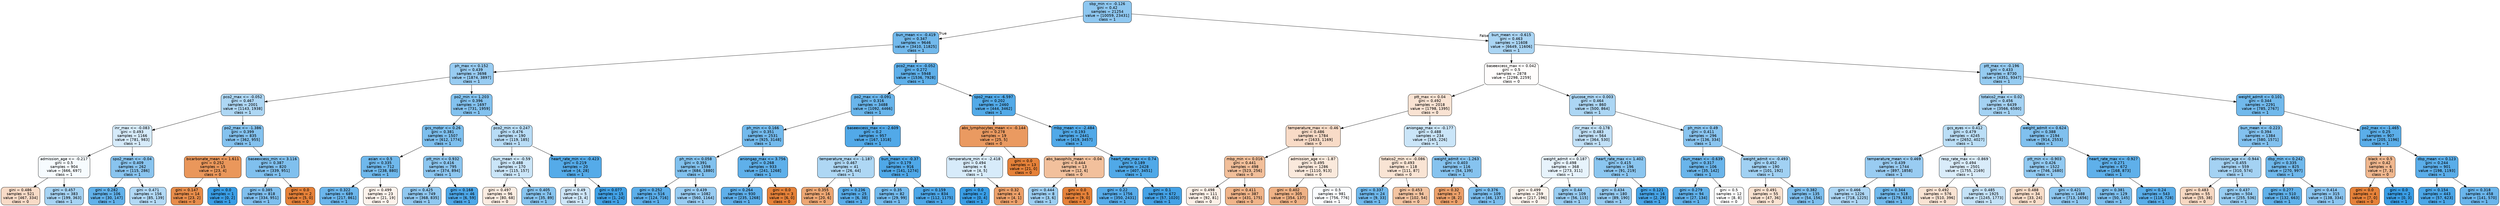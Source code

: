 digraph Tree {
node [shape=box, style="filled, rounded", color="black", fontname="helvetica"] ;
edge [fontname="helvetica"] ;
0 [label="sbp_min <= -0.126\ngini = 0.42\nsamples = 21254\nvalue = [10059, 23431]\nclass = 1", fillcolor="#8ec7f0"] ;
1 [label="bun_mean <= -0.419\ngini = 0.347\nsamples = 9646\nvalue = [3410, 11825]\nclass = 1", fillcolor="#72b9ec"] ;
0 -> 1 [labeldistance=2.5, labelangle=45, headlabel="True"] ;
2 [label="ph_max <= 0.152\ngini = 0.439\nsamples = 3698\nvalue = [1874, 3897]\nclass = 1", fillcolor="#98ccf2"] ;
1 -> 2 ;
3 [label="pco2_max <= -0.052\ngini = 0.467\nsamples = 2001\nvalue = [1143, 1938]\nclass = 1", fillcolor="#aed7f4"] ;
2 -> 3 ;
4 [label="inr_max <= -0.083\ngini = 0.493\nsamples = 1166\nvalue = [781, 983]\nclass = 1", fillcolor="#d6ebfa"] ;
3 -> 4 ;
5 [label="admission_age <= -0.217\ngini = 0.5\nsamples = 904\nvalue = [666, 697]\nclass = 1", fillcolor="#f6fbfe"] ;
4 -> 5 ;
6 [label="gini = 0.486\nsamples = 521\nvalue = [467, 334]\nclass = 0", fillcolor="#f8dbc7"] ;
5 -> 6 ;
7 [label="gini = 0.457\nsamples = 383\nvalue = [199, 363]\nclass = 1", fillcolor="#a6d3f3"] ;
5 -> 7 ;
8 [label="spo2_mean <= -0.04\ngini = 0.409\nsamples = 262\nvalue = [115, 286]\nclass = 1", fillcolor="#89c4ef"] ;
4 -> 8 ;
9 [label="gini = 0.282\nsamples = 106\nvalue = [30, 147]\nclass = 1", fillcolor="#61b1ea"] ;
8 -> 9 ;
10 [label="gini = 0.471\nsamples = 156\nvalue = [85, 139]\nclass = 1", fillcolor="#b2d9f5"] ;
8 -> 10 ;
11 [label="po2_max <= -1.386\ngini = 0.399\nsamples = 835\nvalue = [362, 955]\nclass = 1", fillcolor="#84c2ef"] ;
3 -> 11 ;
12 [label="bicarbonate_mean <= 1.611\ngini = 0.252\nsamples = 15\nvalue = [23, 4]\nclass = 0", fillcolor="#ea975b"] ;
11 -> 12 ;
13 [label="gini = 0.147\nsamples = 14\nvalue = [23, 2]\nclass = 0", fillcolor="#e78c4a"] ;
12 -> 13 ;
14 [label="gini = 0.0\nsamples = 1\nvalue = [0, 2]\nclass = 1", fillcolor="#399de5"] ;
12 -> 14 ;
15 [label="baseexcess_min <= 3.116\ngini = 0.387\nsamples = 820\nvalue = [339, 951]\nclass = 1", fillcolor="#80c0ee"] ;
11 -> 15 ;
16 [label="gini = 0.385\nsamples = 818\nvalue = [334, 951]\nclass = 1", fillcolor="#7fbfee"] ;
15 -> 16 ;
17 [label="gini = 0.0\nsamples = 2\nvalue = [5, 0]\nclass = 0", fillcolor="#e58139"] ;
15 -> 17 ;
18 [label="po2_min <= 1.203\ngini = 0.396\nsamples = 1697\nvalue = [731, 1959]\nclass = 1", fillcolor="#83c2ef"] ;
2 -> 18 ;
19 [label="gcs_motor <= 0.26\ngini = 0.381\nsamples = 1507\nvalue = [612, 1774]\nclass = 1", fillcolor="#7dbfee"] ;
18 -> 19 ;
20 [label="asian <= 0.5\ngini = 0.335\nsamples = 712\nvalue = [238, 880]\nclass = 1", fillcolor="#6fb8ec"] ;
19 -> 20 ;
21 [label="gini = 0.322\nsamples = 689\nvalue = [217, 861]\nclass = 1", fillcolor="#6bb6ec"] ;
20 -> 21 ;
22 [label="gini = 0.499\nsamples = 23\nvalue = [21, 19]\nclass = 0", fillcolor="#fdf3ec"] ;
20 -> 22 ;
23 [label="ptt_min <= 0.932\ngini = 0.416\nsamples = 795\nvalue = [374, 894]\nclass = 1", fillcolor="#8cc6f0"] ;
19 -> 23 ;
24 [label="gini = 0.425\nsamples = 749\nvalue = [368, 835]\nclass = 1", fillcolor="#90c8f0"] ;
23 -> 24 ;
25 [label="gini = 0.168\nsamples = 46\nvalue = [6, 59]\nclass = 1", fillcolor="#4da7e8"] ;
23 -> 25 ;
26 [label="pco2_min <= 0.247\ngini = 0.476\nsamples = 190\nvalue = [119, 185]\nclass = 1", fillcolor="#b8dcf6"] ;
18 -> 26 ;
27 [label="bun_mean <= -0.59\ngini = 0.488\nsamples = 170\nvalue = [115, 157]\nclass = 1", fillcolor="#cae5f8"] ;
26 -> 27 ;
28 [label="gini = 0.497\nsamples = 96\nvalue = [80, 68]\nclass = 0", fillcolor="#fbece1"] ;
27 -> 28 ;
29 [label="gini = 0.405\nsamples = 74\nvalue = [35, 89]\nclass = 1", fillcolor="#87c4ef"] ;
27 -> 29 ;
30 [label="heart_rate_min <= -0.423\ngini = 0.219\nsamples = 20\nvalue = [4, 28]\nclass = 1", fillcolor="#55abe9"] ;
26 -> 30 ;
31 [label="gini = 0.49\nsamples = 5\nvalue = [3, 4]\nclass = 1", fillcolor="#cee6f8"] ;
30 -> 31 ;
32 [label="gini = 0.077\nsamples = 15\nvalue = [1, 24]\nclass = 1", fillcolor="#41a1e6"] ;
30 -> 32 ;
33 [label="pco2_max <= -0.052\ngini = 0.272\nsamples = 5948\nvalue = [1536, 7928]\nclass = 1", fillcolor="#5fb0ea"] ;
1 -> 33 ;
34 [label="po2_max <= -0.091\ngini = 0.316\nsamples = 3488\nvalue = [1092, 4466]\nclass = 1", fillcolor="#69b5eb"] ;
33 -> 34 ;
35 [label="ph_min <= 0.166\ngini = 0.351\nsamples = 2531\nvalue = [925, 3148]\nclass = 1", fillcolor="#73baed"] ;
34 -> 35 ;
36 [label="ph_min <= 0.058\ngini = 0.391\nsamples = 1598\nvalue = [684, 1880]\nclass = 1", fillcolor="#81c1ee"] ;
35 -> 36 ;
37 [label="gini = 0.252\nsamples = 516\nvalue = [124, 716]\nclass = 1", fillcolor="#5baeea"] ;
36 -> 37 ;
38 [label="gini = 0.439\nsamples = 1082\nvalue = [560, 1164]\nclass = 1", fillcolor="#98ccf2"] ;
36 -> 38 ;
39 [label="aniongap_max <= 3.756\ngini = 0.268\nsamples = 933\nvalue = [241, 1268]\nclass = 1", fillcolor="#5fb0ea"] ;
35 -> 39 ;
40 [label="gini = 0.264\nsamples = 930\nvalue = [235, 1268]\nclass = 1", fillcolor="#5eafea"] ;
39 -> 40 ;
41 [label="gini = 0.0\nsamples = 3\nvalue = [6, 0]\nclass = 0", fillcolor="#e58139"] ;
39 -> 41 ;
42 [label="baseexcess_max <= -2.609\ngini = 0.2\nsamples = 957\nvalue = [167, 1318]\nclass = 1", fillcolor="#52a9e8"] ;
34 -> 42 ;
43 [label="temperature_max <= -1.187\ngini = 0.467\nsamples = 41\nvalue = [26, 44]\nclass = 1", fillcolor="#aed7f4"] ;
42 -> 43 ;
44 [label="gini = 0.355\nsamples = 16\nvalue = [20, 6]\nclass = 0", fillcolor="#eda774"] ;
43 -> 44 ;
45 [label="gini = 0.236\nsamples = 25\nvalue = [6, 38]\nclass = 1", fillcolor="#58ace9"] ;
43 -> 45 ;
46 [label="bun_mean <= -0.37\ngini = 0.179\nsamples = 916\nvalue = [141, 1274]\nclass = 1", fillcolor="#4fa8e8"] ;
42 -> 46 ;
47 [label="gini = 0.35\nsamples = 82\nvalue = [29, 99]\nclass = 1", fillcolor="#73baed"] ;
46 -> 47 ;
48 [label="gini = 0.159\nsamples = 834\nvalue = [112, 1175]\nclass = 1", fillcolor="#4ca6e7"] ;
46 -> 48 ;
49 [label="spo2_max <= -6.597\ngini = 0.202\nsamples = 2460\nvalue = [444, 3462]\nclass = 1", fillcolor="#52aae8"] ;
33 -> 49 ;
50 [label="abs_lymphocytes_mean <= -0.144\ngini = 0.278\nsamples = 19\nvalue = [25, 5]\nclass = 0", fillcolor="#ea9a61"] ;
49 -> 50 ;
51 [label="temperature_min <= -2.418\ngini = 0.494\nsamples = 6\nvalue = [4, 5]\nclass = 1", fillcolor="#d7ebfa"] ;
50 -> 51 ;
52 [label="gini = 0.0\nsamples = 2\nvalue = [0, 4]\nclass = 1", fillcolor="#399de5"] ;
51 -> 52 ;
53 [label="gini = 0.32\nsamples = 4\nvalue = [4, 1]\nclass = 0", fillcolor="#eca06a"] ;
51 -> 53 ;
54 [label="gini = 0.0\nsamples = 13\nvalue = [21, 0]\nclass = 0", fillcolor="#e58139"] ;
50 -> 54 ;
55 [label="mbp_mean <= -2.484\ngini = 0.193\nsamples = 2441\nvalue = [419, 3457]\nclass = 1", fillcolor="#51a9e8"] ;
49 -> 55 ;
56 [label="abs_basophils_mean <= -0.04\ngini = 0.444\nsamples = 13\nvalue = [12, 6]\nclass = 0", fillcolor="#f2c09c"] ;
55 -> 56 ;
57 [label="gini = 0.444\nsamples = 8\nvalue = [3, 6]\nclass = 1", fillcolor="#9ccef2"] ;
56 -> 57 ;
58 [label="gini = 0.0\nsamples = 5\nvalue = [9, 0]\nclass = 0", fillcolor="#e58139"] ;
56 -> 58 ;
59 [label="heart_rate_max <= 0.74\ngini = 0.189\nsamples = 2428\nvalue = [407, 3451]\nclass = 1", fillcolor="#50a9e8"] ;
55 -> 59 ;
60 [label="gini = 0.22\nsamples = 1756\nvalue = [350, 2431]\nclass = 1", fillcolor="#56abe9"] ;
59 -> 60 ;
61 [label="gini = 0.1\nsamples = 672\nvalue = [57, 1020]\nclass = 1", fillcolor="#44a2e6"] ;
59 -> 61 ;
62 [label="bun_mean <= -0.615\ngini = 0.463\nsamples = 11608\nvalue = [6649, 11606]\nclass = 1", fillcolor="#aad5f4"] ;
0 -> 62 [labeldistance=2.5, labelangle=-45, headlabel="False"] ;
63 [label="baseexcess_max <= 0.042\ngini = 0.5\nsamples = 2878\nvalue = [2298, 2259]\nclass = 0", fillcolor="#fffdfc"] ;
62 -> 63 ;
64 [label="ptt_max <= 0.04\ngini = 0.492\nsamples = 2018\nvalue = [1798, 1395]\nclass = 0", fillcolor="#f9e3d3"] ;
63 -> 64 ;
65 [label="temperature_max <= -0.46\ngini = 0.486\nsamples = 1784\nvalue = [1633, 1169]\nclass = 0", fillcolor="#f8dbc7"] ;
64 -> 65 ;
66 [label="mbp_min <= 0.016\ngini = 0.441\nsamples = 498\nvalue = [523, 256]\nclass = 0", fillcolor="#f2bf9a"] ;
65 -> 66 ;
67 [label="gini = 0.498\nsamples = 111\nvalue = [92, 81]\nclass = 0", fillcolor="#fcf0e7"] ;
66 -> 67 ;
68 [label="gini = 0.411\nsamples = 387\nvalue = [431, 175]\nclass = 0", fillcolor="#f0b489"] ;
66 -> 68 ;
69 [label="admission_age <= -1.87\ngini = 0.495\nsamples = 1286\nvalue = [1110, 913]\nclass = 0", fillcolor="#fae9dc"] ;
65 -> 69 ;
70 [label="gini = 0.402\nsamples = 305\nvalue = [354, 137]\nclass = 0", fillcolor="#efb286"] ;
69 -> 70 ;
71 [label="gini = 0.5\nsamples = 981\nvalue = [756, 776]\nclass = 1", fillcolor="#fafcfe"] ;
69 -> 71 ;
72 [label="aniongap_max <= -0.177\ngini = 0.488\nsamples = 234\nvalue = [165, 226]\nclass = 1", fillcolor="#cae5f8"] ;
64 -> 72 ;
73 [label="totalco2_min <= -0.086\ngini = 0.493\nsamples = 118\nvalue = [111, 87]\nclass = 0", fillcolor="#f9e4d4"] ;
72 -> 73 ;
74 [label="gini = 0.337\nsamples = 24\nvalue = [9, 33]\nclass = 1", fillcolor="#6fb8ec"] ;
73 -> 74 ;
75 [label="gini = 0.453\nsamples = 94\nvalue = [102, 54]\nclass = 0", fillcolor="#f3c4a2"] ;
73 -> 75 ;
76 [label="weight_admit <= -1.263\ngini = 0.403\nsamples = 116\nvalue = [54, 139]\nclass = 1", fillcolor="#86c3ef"] ;
72 -> 76 ;
77 [label="gini = 0.32\nsamples = 7\nvalue = [8, 2]\nclass = 0", fillcolor="#eca06a"] ;
76 -> 77 ;
78 [label="gini = 0.376\nsamples = 109\nvalue = [46, 137]\nclass = 1", fillcolor="#7bbeee"] ;
76 -> 78 ;
79 [label="glucose_min <= 0.003\ngini = 0.464\nsamples = 860\nvalue = [500, 864]\nclass = 1", fillcolor="#acd6f4"] ;
63 -> 79 ;
80 [label="inr_max <= -0.178\ngini = 0.483\nsamples = 564\nvalue = [364, 530]\nclass = 1", fillcolor="#c1e0f7"] ;
79 -> 80 ;
81 [label="weight_admit <= 0.187\ngini = 0.498\nsamples = 368\nvalue = [273, 311]\nclass = 1", fillcolor="#e7f3fc"] ;
80 -> 81 ;
82 [label="gini = 0.499\nsamples = 259\nvalue = [217, 196]\nclass = 0", fillcolor="#fcf3ec"] ;
81 -> 82 ;
83 [label="gini = 0.44\nsamples = 109\nvalue = [56, 115]\nclass = 1", fillcolor="#99cdf2"] ;
81 -> 83 ;
84 [label="heart_rate_max <= 1.402\ngini = 0.415\nsamples = 196\nvalue = [91, 219]\nclass = 1", fillcolor="#8bc6f0"] ;
80 -> 84 ;
85 [label="gini = 0.434\nsamples = 180\nvalue = [89, 190]\nclass = 1", fillcolor="#96cbf1"] ;
84 -> 85 ;
86 [label="gini = 0.121\nsamples = 16\nvalue = [2, 29]\nclass = 1", fillcolor="#47a4e7"] ;
84 -> 86 ;
87 [label="ph_min <= 0.49\ngini = 0.411\nsamples = 296\nvalue = [136, 334]\nclass = 1", fillcolor="#8ac5f0"] ;
79 -> 87 ;
88 [label="bun_mean <= -0.639\ngini = 0.317\nsamples = 106\nvalue = [35, 142]\nclass = 1", fillcolor="#6ab5eb"] ;
87 -> 88 ;
89 [label="gini = 0.279\nsamples = 94\nvalue = [27, 134]\nclass = 1", fillcolor="#61b1ea"] ;
88 -> 89 ;
90 [label="gini = 0.5\nsamples = 12\nvalue = [8, 8]\nclass = 0", fillcolor="#ffffff"] ;
88 -> 90 ;
91 [label="weight_admit <= -0.493\ngini = 0.452\nsamples = 190\nvalue = [101, 192]\nclass = 1", fillcolor="#a1d1f3"] ;
87 -> 91 ;
92 [label="gini = 0.491\nsamples = 55\nvalue = [47, 36]\nclass = 0", fillcolor="#f9e2d1"] ;
91 -> 92 ;
93 [label="gini = 0.382\nsamples = 135\nvalue = [54, 156]\nclass = 1", fillcolor="#7ebfee"] ;
91 -> 93 ;
94 [label="ptt_max <= -0.196\ngini = 0.433\nsamples = 8730\nvalue = [4351, 9347]\nclass = 1", fillcolor="#95cbf1"] ;
62 -> 94 ;
95 [label="totalco2_max <= 0.02\ngini = 0.456\nsamples = 6439\nvalue = [3566, 6580]\nclass = 1", fillcolor="#a4d2f3"] ;
94 -> 95 ;
96 [label="gcs_eyes <= 0.412\ngini = 0.479\nsamples = 4245\nvalue = [2652, 4027]\nclass = 1", fillcolor="#bbdef6"] ;
95 -> 96 ;
97 [label="temperature_mean <= 0.469\ngini = 0.439\nsamples = 1744\nvalue = [897, 1858]\nclass = 1", fillcolor="#99ccf2"] ;
96 -> 97 ;
98 [label="gini = 0.466\nsamples = 1226\nvalue = [718, 1225]\nclass = 1", fillcolor="#add6f4"] ;
97 -> 98 ;
99 [label="gini = 0.344\nsamples = 518\nvalue = [179, 633]\nclass = 1", fillcolor="#71b9ec"] ;
97 -> 99 ;
100 [label="resp_rate_max <= -0.869\ngini = 0.494\nsamples = 2501\nvalue = [1755, 2169]\nclass = 1", fillcolor="#d9ecfa"] ;
96 -> 100 ;
101 [label="gini = 0.492\nsamples = 576\nvalue = [510, 396]\nclass = 0", fillcolor="#f9e3d3"] ;
100 -> 101 ;
102 [label="gini = 0.485\nsamples = 1925\nvalue = [1245, 1773]\nclass = 1", fillcolor="#c4e2f7"] ;
100 -> 102 ;
103 [label="weight_admit <= 0.624\ngini = 0.388\nsamples = 2194\nvalue = [914, 2553]\nclass = 1", fillcolor="#80c0ee"] ;
95 -> 103 ;
104 [label="ptt_min <= -0.903\ngini = 0.426\nsamples = 1522\nvalue = [746, 1680]\nclass = 1", fillcolor="#91c9f1"] ;
103 -> 104 ;
105 [label="gini = 0.488\nsamples = 34\nvalue = [33, 24]\nclass = 0", fillcolor="#f8ddc9"] ;
104 -> 105 ;
106 [label="gini = 0.421\nsamples = 1488\nvalue = [713, 1656]\nclass = 1", fillcolor="#8ec7f0"] ;
104 -> 106 ;
107 [label="heart_rate_max <= -0.927\ngini = 0.271\nsamples = 672\nvalue = [168, 873]\nclass = 1", fillcolor="#5fb0ea"] ;
103 -> 107 ;
108 [label="gini = 0.381\nsamples = 129\nvalue = [50, 145]\nclass = 1", fillcolor="#7dbfee"] ;
107 -> 108 ;
109 [label="gini = 0.24\nsamples = 543\nvalue = [118, 728]\nclass = 1", fillcolor="#59ade9"] ;
107 -> 109 ;
110 [label="weight_admit <= 0.101\ngini = 0.344\nsamples = 2291\nvalue = [785, 2767]\nclass = 1", fillcolor="#71b9ec"] ;
94 -> 110 ;
111 [label="bun_mean <= -0.223\ngini = 0.394\nsamples = 1384\nvalue = [580, 1571]\nclass = 1", fillcolor="#82c1ef"] ;
110 -> 111 ;
112 [label="admission_age <= -0.944\ngini = 0.455\nsamples = 559\nvalue = [310, 574]\nclass = 1", fillcolor="#a4d2f3"] ;
111 -> 112 ;
113 [label="gini = 0.483\nsamples = 55\nvalue = [55, 38]\nclass = 0", fillcolor="#f7d8c2"] ;
112 -> 113 ;
114 [label="gini = 0.437\nsamples = 504\nvalue = [255, 536]\nclass = 1", fillcolor="#97ccf1"] ;
112 -> 114 ;
115 [label="dbp_min <= 0.242\ngini = 0.335\nsamples = 825\nvalue = [270, 997]\nclass = 1", fillcolor="#6fb8ec"] ;
111 -> 115 ;
116 [label="gini = 0.277\nsamples = 510\nvalue = [132, 663]\nclass = 1", fillcolor="#60b1ea"] ;
115 -> 116 ;
117 [label="gini = 0.414\nsamples = 315\nvalue = [138, 334]\nclass = 1", fillcolor="#8bc5f0"] ;
115 -> 117 ;
118 [label="po2_max <= -1.465\ngini = 0.25\nsamples = 907\nvalue = [205, 1196]\nclass = 1", fillcolor="#5baee9"] ;
110 -> 118 ;
119 [label="black <= 0.5\ngini = 0.42\nsamples = 6\nvalue = [7, 3]\nclass = 0", fillcolor="#f0b78e"] ;
118 -> 119 ;
120 [label="gini = 0.0\nsamples = 4\nvalue = [7, 0]\nclass = 0", fillcolor="#e58139"] ;
119 -> 120 ;
121 [label="gini = 0.0\nsamples = 2\nvalue = [0, 3]\nclass = 1", fillcolor="#399de5"] ;
119 -> 121 ;
122 [label="dbp_mean <= 0.123\ngini = 0.244\nsamples = 901\nvalue = [198, 1193]\nclass = 1", fillcolor="#5aade9"] ;
118 -> 122 ;
123 [label="gini = 0.154\nsamples = 443\nvalue = [57, 623]\nclass = 1", fillcolor="#4ba6e7"] ;
122 -> 123 ;
124 [label="gini = 0.318\nsamples = 458\nvalue = [141, 570]\nclass = 1", fillcolor="#6ab5eb"] ;
122 -> 124 ;
}